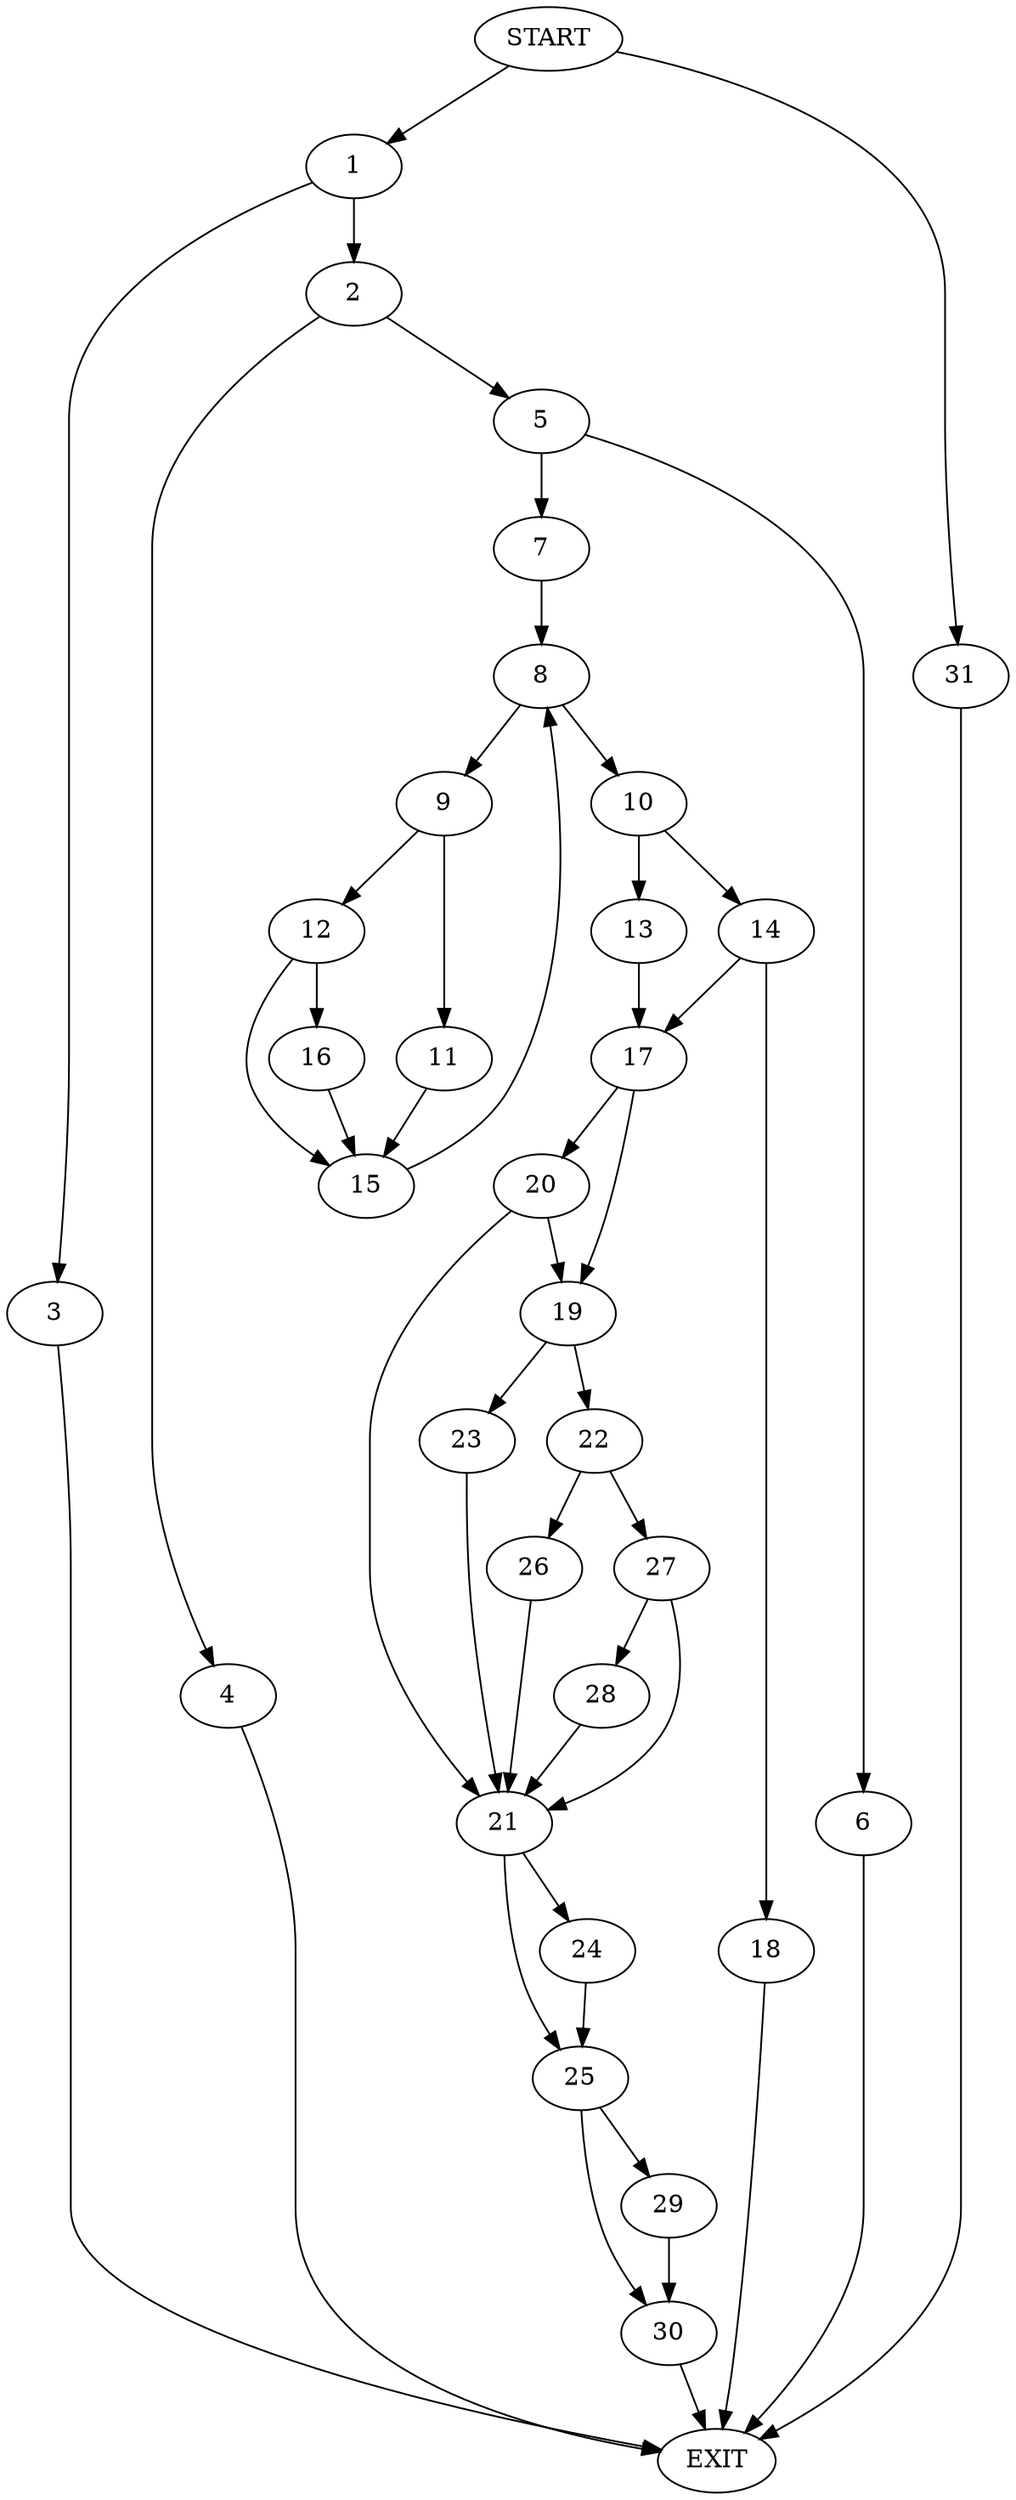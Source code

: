 digraph {
0 [label="START"]
32 [label="EXIT"]
0 -> 1
1 -> 2
1 -> 3
2 -> 4
2 -> 5
3 -> 32
4 -> 32
5 -> 6
5 -> 7
6 -> 32
7 -> 8
8 -> 9
8 -> 10
9 -> 11
9 -> 12
10 -> 13
10 -> 14
11 -> 15
12 -> 16
12 -> 15
15 -> 8
16 -> 15
14 -> 17
14 -> 18
13 -> 17
17 -> 19
17 -> 20
18 -> 32
20 -> 21
20 -> 19
19 -> 22
19 -> 23
21 -> 24
21 -> 25
22 -> 26
22 -> 27
23 -> 21
27 -> 28
27 -> 21
26 -> 21
28 -> 21
25 -> 29
25 -> 30
24 -> 25
29 -> 30
30 -> 32
0 -> 31
31 -> 32
}
